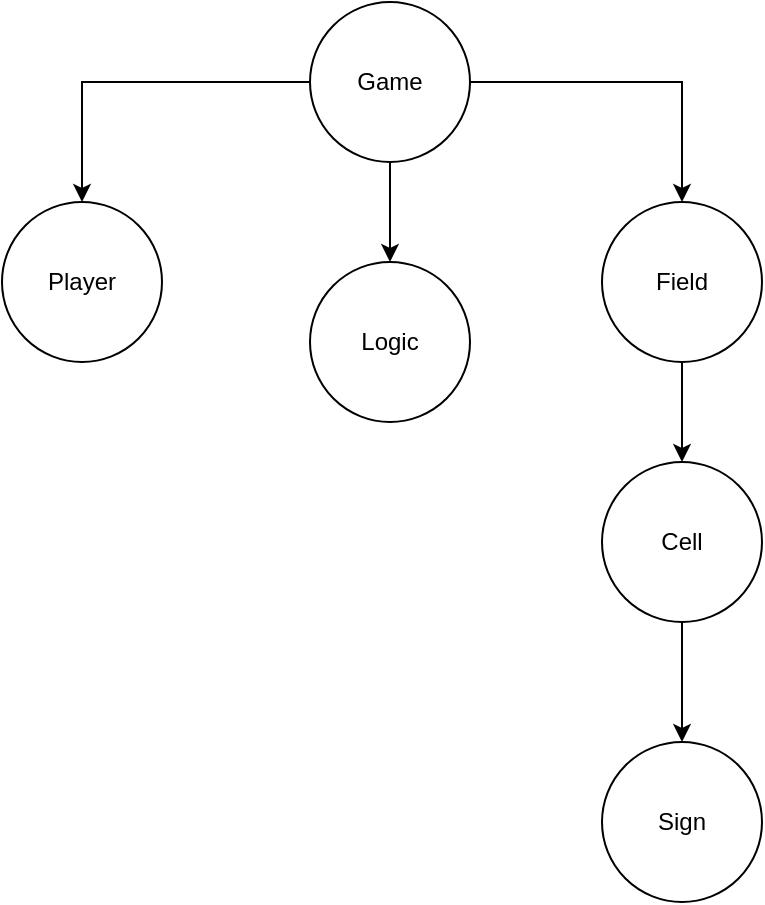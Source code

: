 <mxfile version="16.2.7" type="github">
  <diagram id="Mss8j_E3mnE6FPlFo9rf" name="Page-1">
    <mxGraphModel dx="1054" dy="585" grid="1" gridSize="10" guides="1" tooltips="1" connect="1" arrows="1" fold="1" page="1" pageScale="1" pageWidth="827" pageHeight="1169" math="0" shadow="0">
      <root>
        <mxCell id="0" />
        <mxCell id="1" parent="0" />
        <mxCell id="Bcy9tFASrrUyqlcC2_II-1" value="Game" style="ellipse;whiteSpace=wrap;html=1;aspect=fixed;" parent="1" vertex="1">
          <mxGeometry x="414" y="70" width="80" height="80" as="geometry" />
        </mxCell>
        <mxCell id="Bcy9tFASrrUyqlcC2_II-2" value="Player" style="ellipse;whiteSpace=wrap;html=1;aspect=fixed;" parent="1" vertex="1">
          <mxGeometry x="260" y="170" width="80" height="80" as="geometry" />
        </mxCell>
        <mxCell id="Bcy9tFASrrUyqlcC2_II-3" value="" style="endArrow=classic;html=1;rounded=0;entryX=0.5;entryY=0;entryDx=0;entryDy=0;exitX=0;exitY=0.5;exitDx=0;exitDy=0;" parent="1" source="Bcy9tFASrrUyqlcC2_II-1" target="Bcy9tFASrrUyqlcC2_II-2" edge="1">
          <mxGeometry width="50" height="50" relative="1" as="geometry">
            <mxPoint x="390" y="330" as="sourcePoint" />
            <mxPoint x="440" y="280" as="targetPoint" />
            <Array as="points">
              <mxPoint x="300" y="110" />
            </Array>
          </mxGeometry>
        </mxCell>
        <mxCell id="Bcy9tFASrrUyqlcC2_II-4" value="Field" style="ellipse;whiteSpace=wrap;html=1;aspect=fixed;" parent="1" vertex="1">
          <mxGeometry x="560" y="170" width="80" height="80" as="geometry" />
        </mxCell>
        <mxCell id="Bcy9tFASrrUyqlcC2_II-5" value="Cell" style="ellipse;whiteSpace=wrap;html=1;aspect=fixed;" parent="1" vertex="1">
          <mxGeometry x="560" y="300" width="80" height="80" as="geometry" />
        </mxCell>
        <mxCell id="Bcy9tFASrrUyqlcC2_II-6" value="" style="endArrow=classic;html=1;rounded=0;exitX=1;exitY=0.5;exitDx=0;exitDy=0;entryX=0.5;entryY=0;entryDx=0;entryDy=0;" parent="1" source="Bcy9tFASrrUyqlcC2_II-1" target="Bcy9tFASrrUyqlcC2_II-4" edge="1">
          <mxGeometry width="50" height="50" relative="1" as="geometry">
            <mxPoint x="390" y="330" as="sourcePoint" />
            <mxPoint x="440" y="280" as="targetPoint" />
            <Array as="points">
              <mxPoint x="600" y="110" />
            </Array>
          </mxGeometry>
        </mxCell>
        <mxCell id="Bcy9tFASrrUyqlcC2_II-7" value="" style="endArrow=classic;html=1;rounded=0;exitX=0.5;exitY=1;exitDx=0;exitDy=0;entryX=0.5;entryY=0;entryDx=0;entryDy=0;" parent="1" source="Bcy9tFASrrUyqlcC2_II-4" target="Bcy9tFASrrUyqlcC2_II-5" edge="1">
          <mxGeometry width="50" height="50" relative="1" as="geometry">
            <mxPoint x="390" y="330" as="sourcePoint" />
            <mxPoint x="440" y="280" as="targetPoint" />
          </mxGeometry>
        </mxCell>
        <mxCell id="Bcy9tFASrrUyqlcC2_II-8" value="Sign" style="ellipse;whiteSpace=wrap;html=1;aspect=fixed;" parent="1" vertex="1">
          <mxGeometry x="560" y="440" width="80" height="80" as="geometry" />
        </mxCell>
        <mxCell id="Bcy9tFASrrUyqlcC2_II-9" value="" style="endArrow=classic;html=1;rounded=0;exitX=0.5;exitY=1;exitDx=0;exitDy=0;entryX=0.5;entryY=0;entryDx=0;entryDy=0;" parent="1" source="Bcy9tFASrrUyqlcC2_II-5" target="Bcy9tFASrrUyqlcC2_II-8" edge="1">
          <mxGeometry width="50" height="50" relative="1" as="geometry">
            <mxPoint x="390" y="330" as="sourcePoint" />
            <mxPoint x="440" y="280" as="targetPoint" />
          </mxGeometry>
        </mxCell>
        <mxCell id="2CZc5HXh4C5k9l2hrJoH-1" value="Logic" style="ellipse;whiteSpace=wrap;html=1;aspect=fixed;" vertex="1" parent="1">
          <mxGeometry x="414" y="200" width="80" height="80" as="geometry" />
        </mxCell>
        <mxCell id="2CZc5HXh4C5k9l2hrJoH-2" value="" style="endArrow=classic;html=1;rounded=0;exitX=0.5;exitY=1;exitDx=0;exitDy=0;entryX=0.5;entryY=0;entryDx=0;entryDy=0;" edge="1" parent="1" source="Bcy9tFASrrUyqlcC2_II-1" target="2CZc5HXh4C5k9l2hrJoH-1">
          <mxGeometry width="50" height="50" relative="1" as="geometry">
            <mxPoint x="390" y="330" as="sourcePoint" />
            <mxPoint x="440" y="280" as="targetPoint" />
          </mxGeometry>
        </mxCell>
      </root>
    </mxGraphModel>
  </diagram>
</mxfile>

